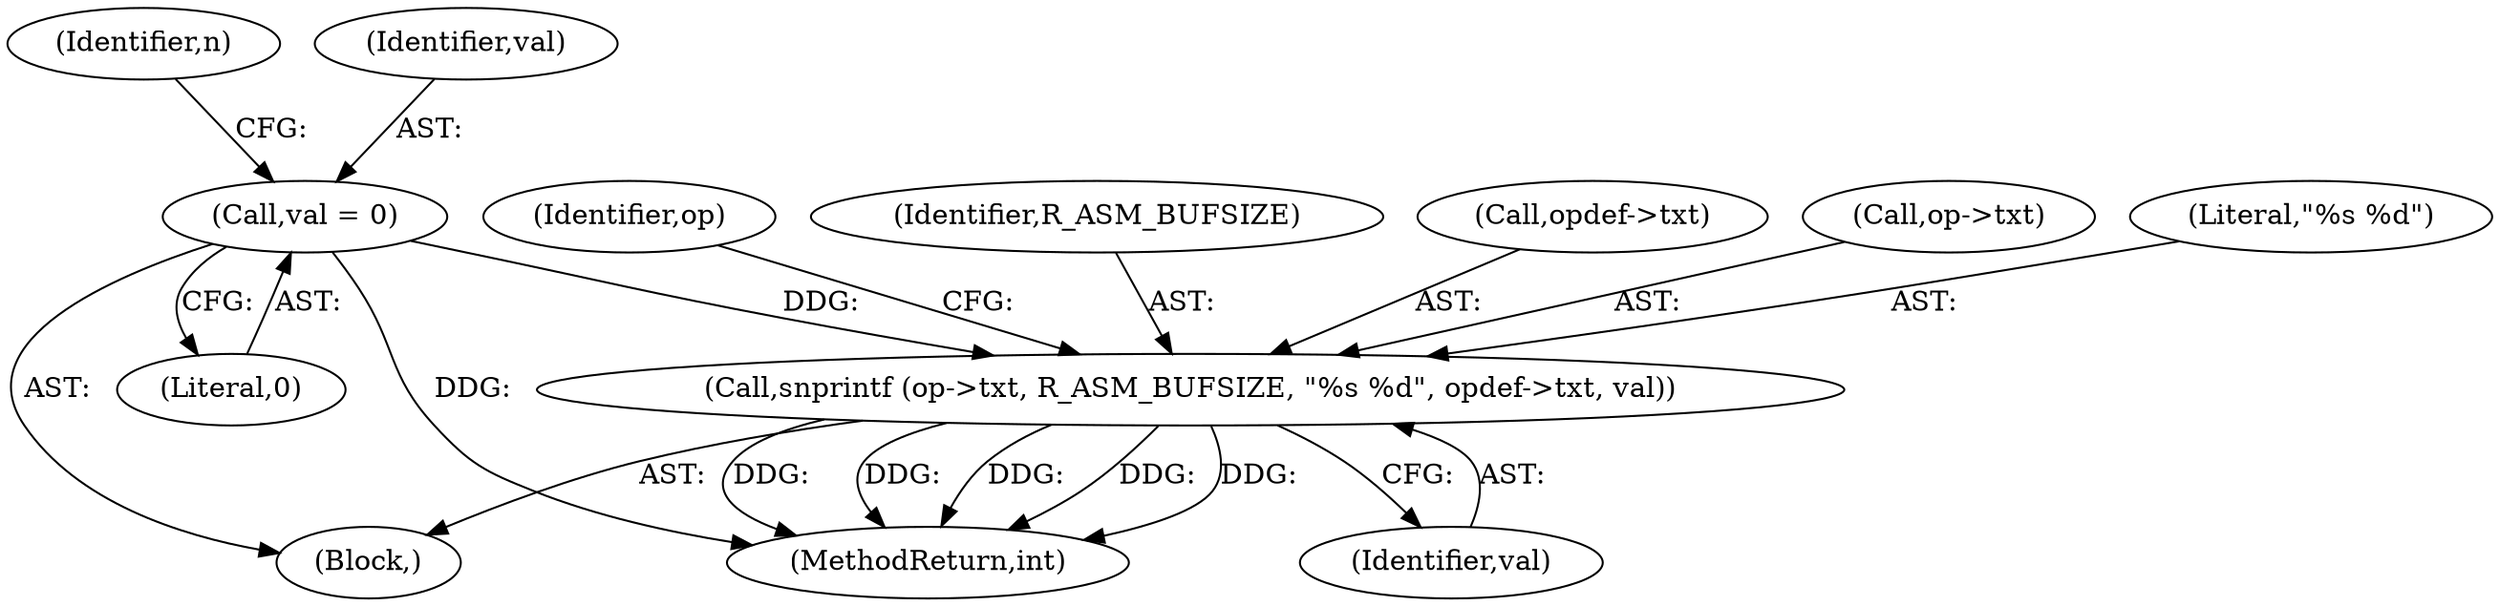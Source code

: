 digraph "0_radare2_bd276ef2fd8ac3401e65be7c126a43175ccfbcd7@API" {
"1000418" [label="(Call,snprintf (op->txt, R_ASM_BUFSIZE, \"%s %d\", opdef->txt, val))"];
"1000393" [label="(Call,val = 0)"];
"1000422" [label="(Identifier,R_ASM_BUFSIZE)"];
"1000424" [label="(Call,opdef->txt)"];
"1000419" [label="(Call,op->txt)"];
"1000393" [label="(Call,val = 0)"];
"1000423" [label="(Literal,\"%s %d\")"];
"1000391" [label="(Block,)"];
"1000395" [label="(Literal,0)"];
"1000398" [label="(Identifier,n)"];
"1001086" [label="(MethodReturn,int)"];
"1000394" [label="(Identifier,val)"];
"1000427" [label="(Identifier,val)"];
"1000430" [label="(Identifier,op)"];
"1000418" [label="(Call,snprintf (op->txt, R_ASM_BUFSIZE, \"%s %d\", opdef->txt, val))"];
"1000418" -> "1000391"  [label="AST: "];
"1000418" -> "1000427"  [label="CFG: "];
"1000419" -> "1000418"  [label="AST: "];
"1000422" -> "1000418"  [label="AST: "];
"1000423" -> "1000418"  [label="AST: "];
"1000424" -> "1000418"  [label="AST: "];
"1000427" -> "1000418"  [label="AST: "];
"1000430" -> "1000418"  [label="CFG: "];
"1000418" -> "1001086"  [label="DDG: "];
"1000418" -> "1001086"  [label="DDG: "];
"1000418" -> "1001086"  [label="DDG: "];
"1000418" -> "1001086"  [label="DDG: "];
"1000418" -> "1001086"  [label="DDG: "];
"1000393" -> "1000418"  [label="DDG: "];
"1000393" -> "1000391"  [label="AST: "];
"1000393" -> "1000395"  [label="CFG: "];
"1000394" -> "1000393"  [label="AST: "];
"1000395" -> "1000393"  [label="AST: "];
"1000398" -> "1000393"  [label="CFG: "];
"1000393" -> "1001086"  [label="DDG: "];
}
